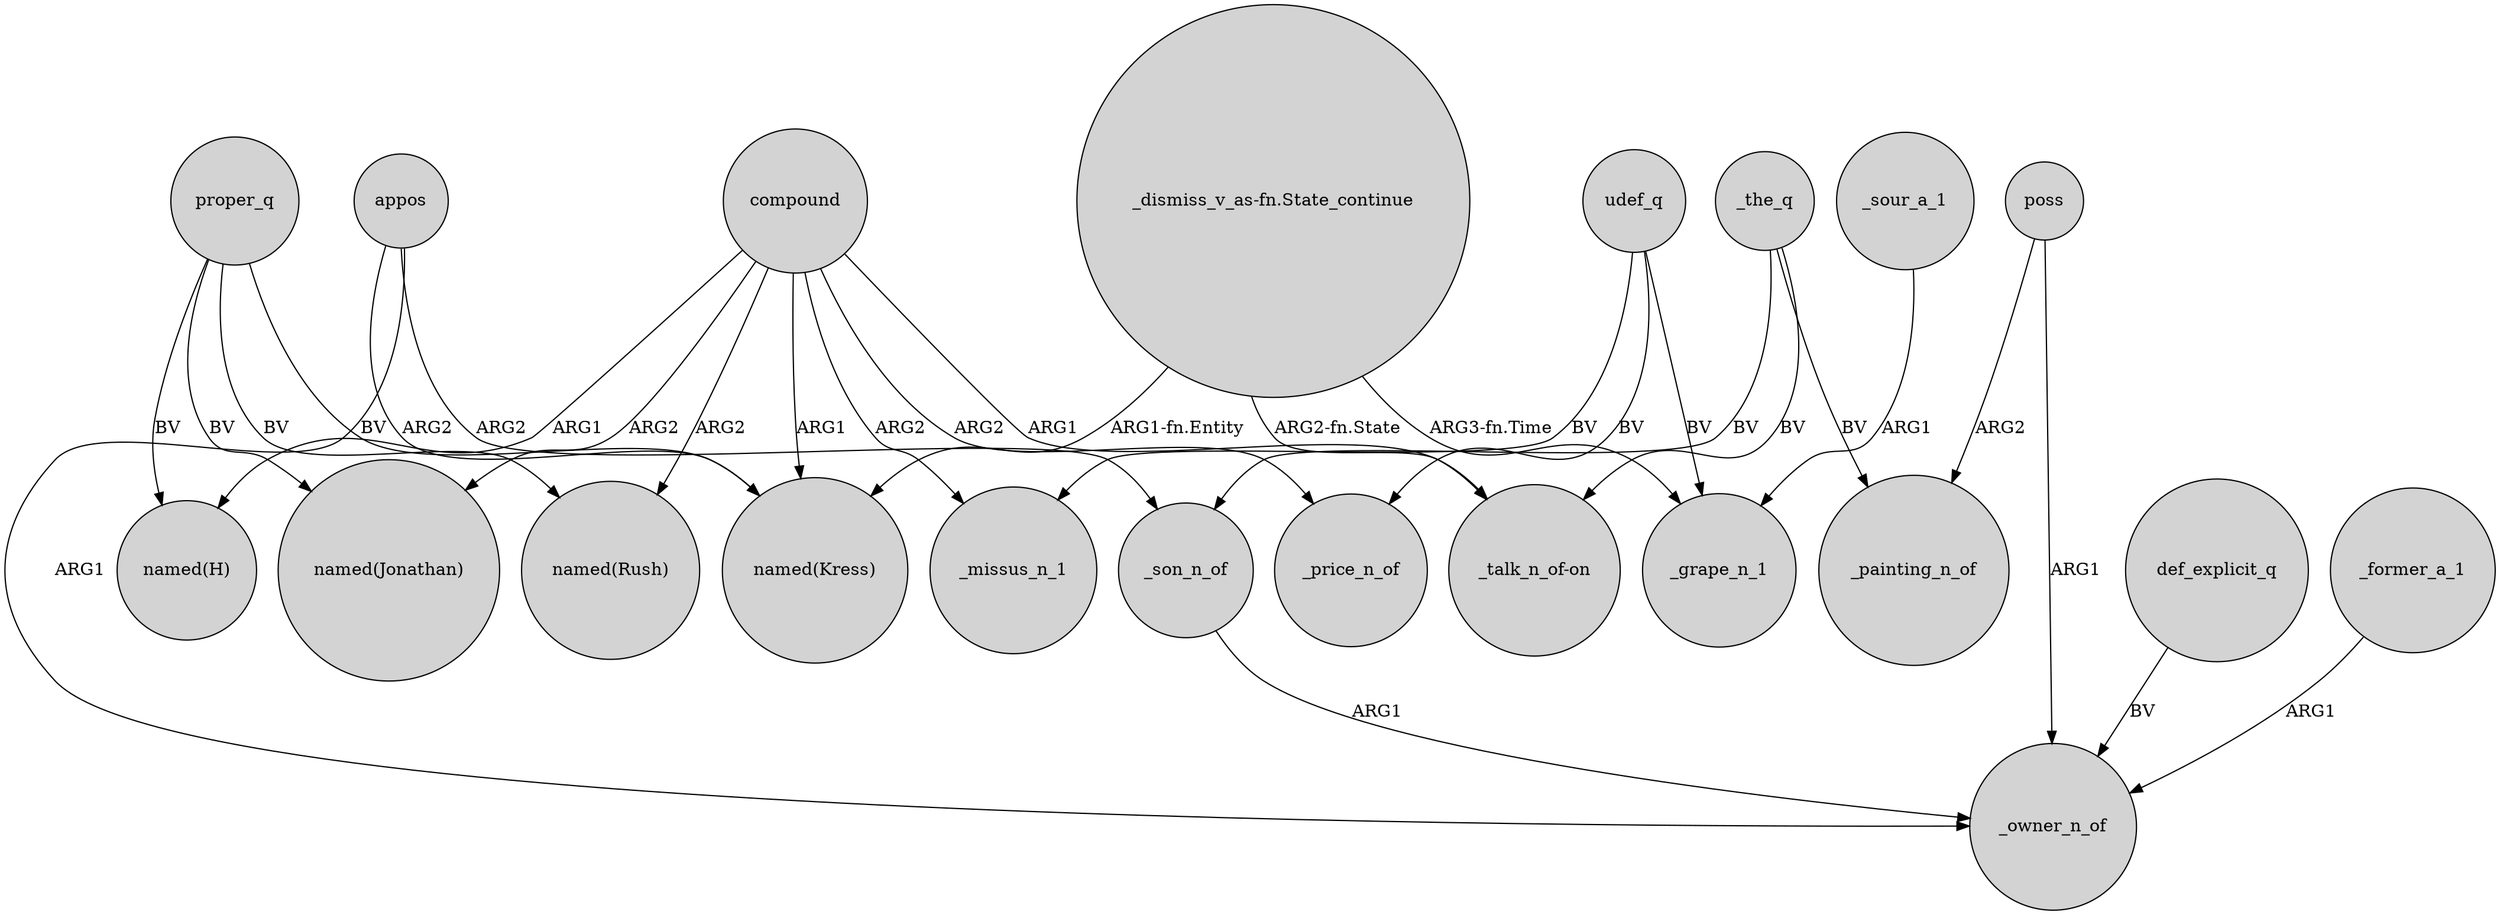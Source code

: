 digraph {
	node [shape=circle style=filled]
	appos -> "named(Kress)" [label=ARG2]
	poss -> _painting_n_of [label=ARG2]
	proper_q -> "named(Kress)" [label=BV]
	_the_q -> _son_n_of [label=BV]
	compound -> "named(Kress)" [label=ARG1]
	compound -> "named(Rush)" [label=ARG2]
	appos -> _son_n_of [label=ARG2]
	udef_q -> _price_n_of [label=BV]
	proper_q -> "named(H)" [label=BV]
	proper_q -> "named(Jonathan)" [label=BV]
	compound -> "_talk_n_of-on" [label=ARG1]
	compound -> _missus_n_1 [label=ARG2]
	compound -> "named(H)" [label=ARG1]
	compound -> _price_n_of [label=ARG2]
	_the_q -> "_talk_n_of-on" [label=BV]
	"_dismiss_v_as-fn.State_continue" -> _grape_n_1 [label="ARG3-fn.Time"]
	udef_q -> _grape_n_1 [label=BV]
	compound -> "named(Jonathan)" [label=ARG2]
	"_dismiss_v_as-fn.State_continue" -> "_talk_n_of-on" [label="ARG2-fn.State"]
	_sour_a_1 -> _grape_n_1 [label=ARG1]
	_the_q -> _painting_n_of [label=BV]
	udef_q -> _missus_n_1 [label=BV]
	def_explicit_q -> _owner_n_of [label=BV]
	"_dismiss_v_as-fn.State_continue" -> "named(Kress)" [label="ARG1-fn.Entity"]
	poss -> _owner_n_of [label=ARG1]
	_former_a_1 -> _owner_n_of [label=ARG1]
	_son_n_of -> _owner_n_of [label=ARG1]
	appos -> _owner_n_of [label=ARG1]
	proper_q -> "named(Rush)" [label=BV]
}

